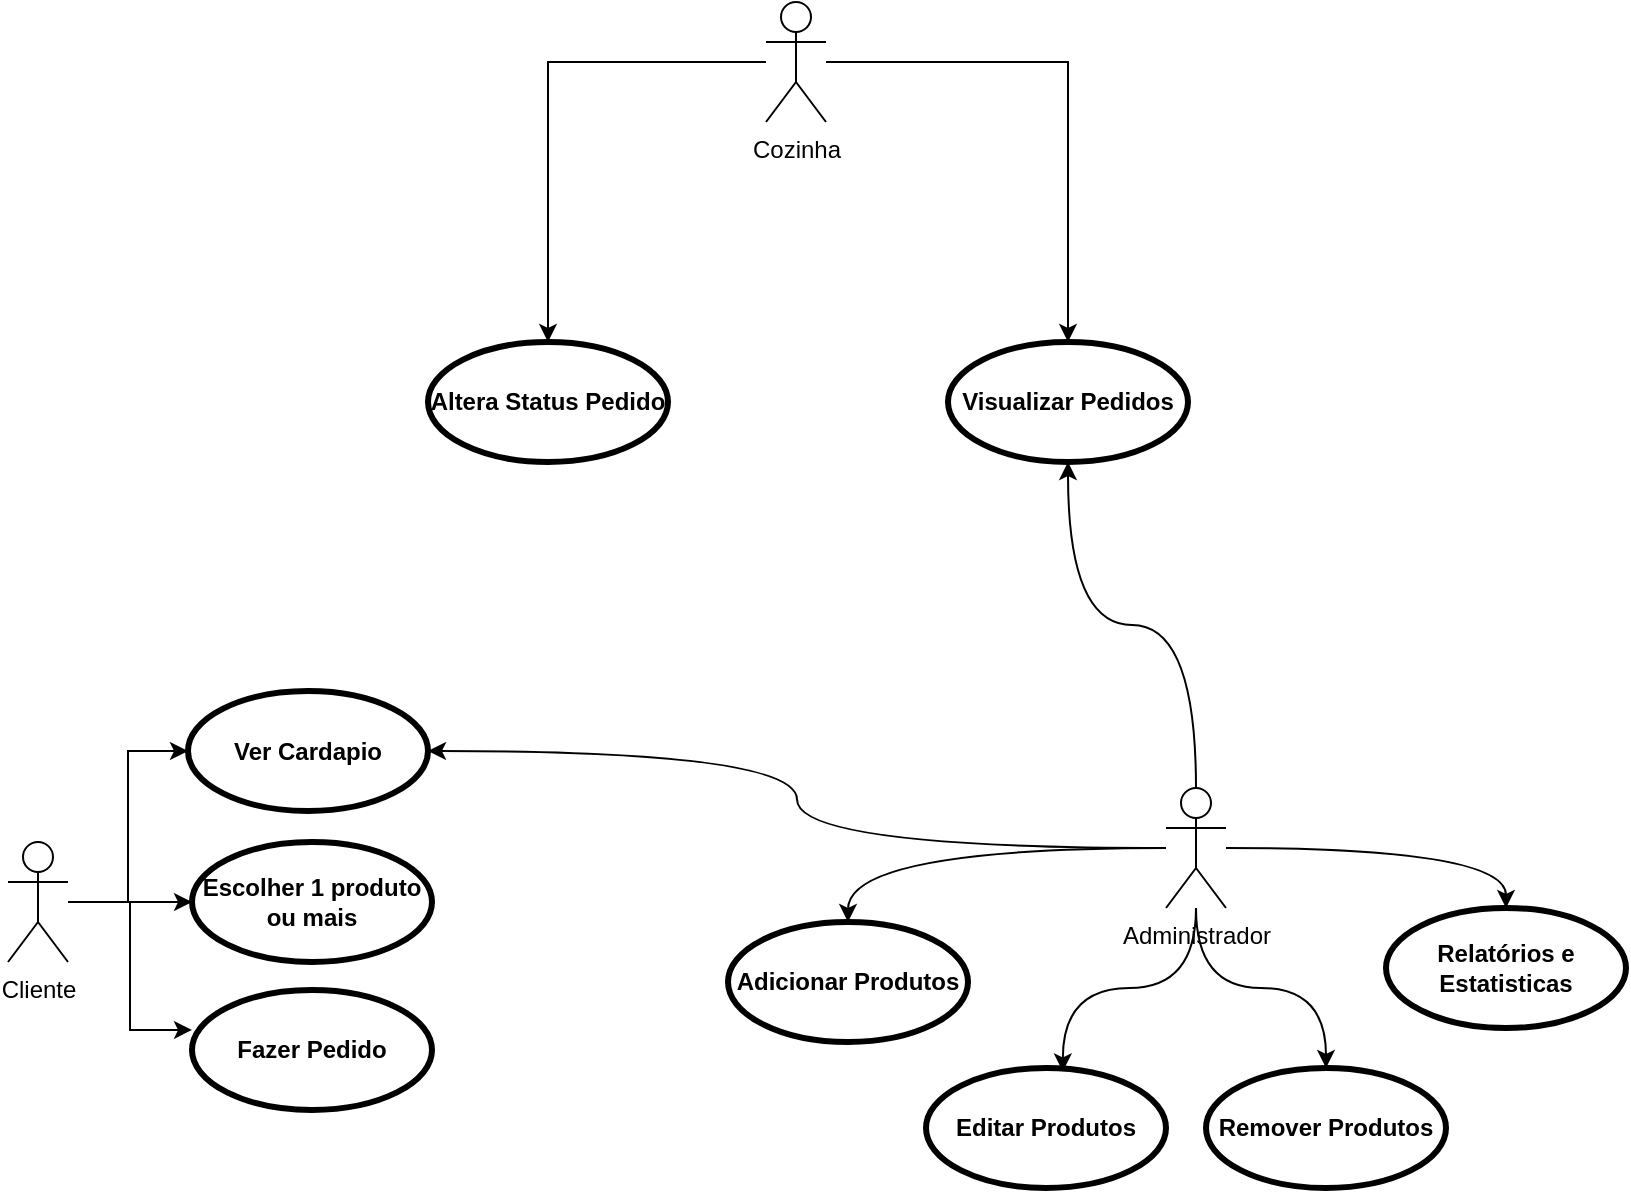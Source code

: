 <mxfile version="28.0.6">
  <diagram name="Página-1" id="cXUyKDMEvvYqZfFnmgVF">
    <mxGraphModel dx="784" dy="1241" grid="1" gridSize="10" guides="1" tooltips="1" connect="1" arrows="1" fold="1" page="1" pageScale="1" pageWidth="827" pageHeight="1169" math="0" shadow="0">
      <root>
        <mxCell id="0" />
        <mxCell id="1" parent="0" />
        <mxCell id="BnlouXrbDDx7kqyZgKBf-36" style="edgeStyle=orthogonalEdgeStyle;rounded=0;orthogonalLoop=1;jettySize=auto;html=1;" edge="1" parent="1" source="BnlouXrbDDx7kqyZgKBf-2" target="BnlouXrbDDx7kqyZgKBf-5">
          <mxGeometry relative="1" as="geometry" />
        </mxCell>
        <mxCell id="BnlouXrbDDx7kqyZgKBf-37" style="edgeStyle=orthogonalEdgeStyle;rounded=0;orthogonalLoop=1;jettySize=auto;html=1;entryX=0;entryY=0.5;entryDx=0;entryDy=0;" edge="1" parent="1" source="BnlouXrbDDx7kqyZgKBf-2" target="BnlouXrbDDx7kqyZgKBf-4">
          <mxGeometry relative="1" as="geometry" />
        </mxCell>
        <mxCell id="BnlouXrbDDx7kqyZgKBf-2" value="Cliente" style="shape=umlActor;verticalLabelPosition=bottom;verticalAlign=top;html=1;" vertex="1" parent="1">
          <mxGeometry x="20" y="630" width="30" height="60" as="geometry" />
        </mxCell>
        <mxCell id="BnlouXrbDDx7kqyZgKBf-4" value="Ver Cardapio" style="shape=ellipse;html=1;strokeWidth=3;fontStyle=1;whiteSpace=wrap;align=center;perimeter=ellipsePerimeter;" vertex="1" parent="1">
          <mxGeometry x="110" y="554.5" width="120" height="60" as="geometry" />
        </mxCell>
        <mxCell id="BnlouXrbDDx7kqyZgKBf-5" value="Escolher 1 produto ou mais" style="shape=ellipse;html=1;strokeWidth=3;fontStyle=1;whiteSpace=wrap;align=center;perimeter=ellipsePerimeter;" vertex="1" parent="1">
          <mxGeometry x="112" y="630" width="120" height="60" as="geometry" />
        </mxCell>
        <mxCell id="BnlouXrbDDx7kqyZgKBf-6" value="Fazer Pedido" style="shape=ellipse;html=1;strokeWidth=3;fontStyle=1;whiteSpace=wrap;align=center;perimeter=ellipsePerimeter;" vertex="1" parent="1">
          <mxGeometry x="112" y="704" width="120" height="60" as="geometry" />
        </mxCell>
        <mxCell id="BnlouXrbDDx7kqyZgKBf-26" style="edgeStyle=orthogonalEdgeStyle;rounded=0;orthogonalLoop=1;jettySize=auto;html=1;entryX=1;entryY=0.5;entryDx=0;entryDy=0;curved=1;" edge="1" parent="1" source="BnlouXrbDDx7kqyZgKBf-8" target="BnlouXrbDDx7kqyZgKBf-4">
          <mxGeometry relative="1" as="geometry" />
        </mxCell>
        <mxCell id="BnlouXrbDDx7kqyZgKBf-27" style="edgeStyle=orthogonalEdgeStyle;rounded=0;orthogonalLoop=1;jettySize=auto;html=1;entryX=0.5;entryY=1;entryDx=0;entryDy=0;curved=1;" edge="1" parent="1" source="BnlouXrbDDx7kqyZgKBf-8" target="BnlouXrbDDx7kqyZgKBf-12">
          <mxGeometry relative="1" as="geometry" />
        </mxCell>
        <mxCell id="BnlouXrbDDx7kqyZgKBf-28" style="edgeStyle=orthogonalEdgeStyle;rounded=0;orthogonalLoop=1;jettySize=auto;html=1;entryX=0.5;entryY=0;entryDx=0;entryDy=0;curved=1;" edge="1" parent="1" source="BnlouXrbDDx7kqyZgKBf-8" target="BnlouXrbDDx7kqyZgKBf-20">
          <mxGeometry relative="1" as="geometry" />
        </mxCell>
        <mxCell id="BnlouXrbDDx7kqyZgKBf-29" style="edgeStyle=orthogonalEdgeStyle;rounded=0;orthogonalLoop=1;jettySize=auto;html=1;entryX=0.5;entryY=0;entryDx=0;entryDy=0;curved=1;" edge="1" parent="1" source="BnlouXrbDDx7kqyZgKBf-8" target="BnlouXrbDDx7kqyZgKBf-10">
          <mxGeometry relative="1" as="geometry" />
        </mxCell>
        <mxCell id="BnlouXrbDDx7kqyZgKBf-31" style="edgeStyle=orthogonalEdgeStyle;rounded=0;orthogonalLoop=1;jettySize=auto;html=1;curved=1;" edge="1" parent="1" source="BnlouXrbDDx7kqyZgKBf-8" target="BnlouXrbDDx7kqyZgKBf-9">
          <mxGeometry relative="1" as="geometry" />
        </mxCell>
        <mxCell id="BnlouXrbDDx7kqyZgKBf-8" value="Administrador" style="shape=umlActor;verticalLabelPosition=bottom;verticalAlign=top;html=1;" vertex="1" parent="1">
          <mxGeometry x="599" y="603" width="30" height="60" as="geometry" />
        </mxCell>
        <mxCell id="BnlouXrbDDx7kqyZgKBf-9" value="Adicionar Produtos" style="shape=ellipse;html=1;strokeWidth=3;fontStyle=1;whiteSpace=wrap;align=center;perimeter=ellipsePerimeter;" vertex="1" parent="1">
          <mxGeometry x="380" y="670" width="120" height="60" as="geometry" />
        </mxCell>
        <mxCell id="BnlouXrbDDx7kqyZgKBf-10" value="Remover Produtos" style="shape=ellipse;html=1;strokeWidth=3;fontStyle=1;whiteSpace=wrap;align=center;perimeter=ellipsePerimeter;" vertex="1" parent="1">
          <mxGeometry x="619" y="743" width="120" height="60" as="geometry" />
        </mxCell>
        <mxCell id="BnlouXrbDDx7kqyZgKBf-11" value="Editar Produtos" style="shape=ellipse;html=1;strokeWidth=3;fontStyle=1;whiteSpace=wrap;align=center;perimeter=ellipsePerimeter;" vertex="1" parent="1">
          <mxGeometry x="479" y="743" width="120" height="60" as="geometry" />
        </mxCell>
        <mxCell id="BnlouXrbDDx7kqyZgKBf-12" value="Visualizar Pedidos" style="shape=ellipse;html=1;strokeWidth=3;fontStyle=1;whiteSpace=wrap;align=center;perimeter=ellipsePerimeter;" vertex="1" parent="1">
          <mxGeometry x="490" y="380" width="120" height="60" as="geometry" />
        </mxCell>
        <mxCell id="BnlouXrbDDx7kqyZgKBf-17" style="edgeStyle=orthogonalEdgeStyle;rounded=0;orthogonalLoop=1;jettySize=auto;html=1;" edge="1" parent="1" source="BnlouXrbDDx7kqyZgKBf-14" target="BnlouXrbDDx7kqyZgKBf-12">
          <mxGeometry relative="1" as="geometry" />
        </mxCell>
        <mxCell id="BnlouXrbDDx7kqyZgKBf-19" style="edgeStyle=orthogonalEdgeStyle;rounded=0;orthogonalLoop=1;jettySize=auto;html=1;entryX=0.5;entryY=0;entryDx=0;entryDy=0;" edge="1" parent="1" source="BnlouXrbDDx7kqyZgKBf-14" target="BnlouXrbDDx7kqyZgKBf-18">
          <mxGeometry relative="1" as="geometry" />
        </mxCell>
        <mxCell id="BnlouXrbDDx7kqyZgKBf-14" value="Cozinha" style="shape=umlActor;verticalLabelPosition=bottom;verticalAlign=top;html=1;" vertex="1" parent="1">
          <mxGeometry x="399" y="210" width="30" height="60" as="geometry" />
        </mxCell>
        <mxCell id="BnlouXrbDDx7kqyZgKBf-18" value="Altera Status Pedido" style="shape=ellipse;html=1;strokeWidth=3;fontStyle=1;whiteSpace=wrap;align=center;perimeter=ellipsePerimeter;" vertex="1" parent="1">
          <mxGeometry x="230" y="380" width="120" height="60" as="geometry" />
        </mxCell>
        <mxCell id="BnlouXrbDDx7kqyZgKBf-20" value="Relatórios e Estatisticas" style="shape=ellipse;html=1;strokeWidth=3;fontStyle=1;whiteSpace=wrap;align=center;perimeter=ellipsePerimeter;" vertex="1" parent="1">
          <mxGeometry x="709" y="663" width="120" height="60" as="geometry" />
        </mxCell>
        <mxCell id="BnlouXrbDDx7kqyZgKBf-30" style="edgeStyle=orthogonalEdgeStyle;rounded=0;orthogonalLoop=1;jettySize=auto;html=1;entryX=0.57;entryY=0.029;entryDx=0;entryDy=0;entryPerimeter=0;curved=1;" edge="1" parent="1" source="BnlouXrbDDx7kqyZgKBf-8" target="BnlouXrbDDx7kqyZgKBf-11">
          <mxGeometry relative="1" as="geometry" />
        </mxCell>
        <mxCell id="BnlouXrbDDx7kqyZgKBf-34" style="edgeStyle=orthogonalEdgeStyle;rounded=0;orthogonalLoop=1;jettySize=auto;html=1;entryX=0;entryY=0.333;entryDx=0;entryDy=0;entryPerimeter=0;" edge="1" parent="1" source="BnlouXrbDDx7kqyZgKBf-2" target="BnlouXrbDDx7kqyZgKBf-6">
          <mxGeometry relative="1" as="geometry" />
        </mxCell>
      </root>
    </mxGraphModel>
  </diagram>
</mxfile>
